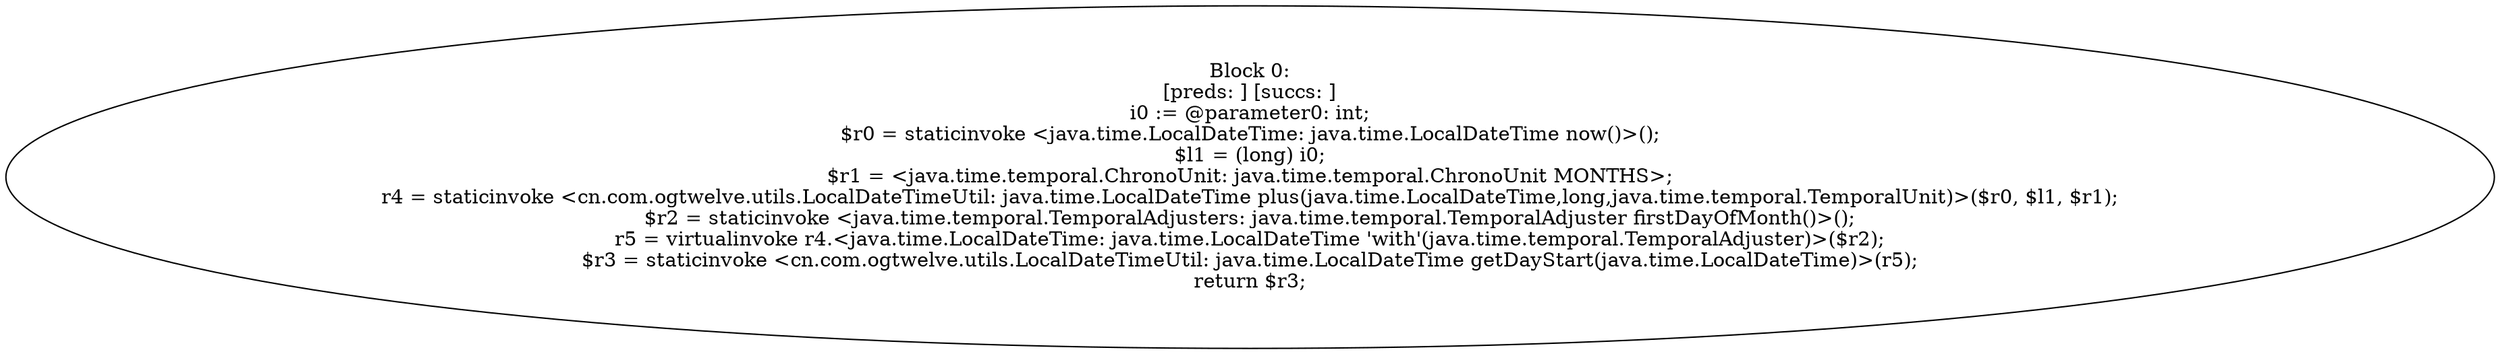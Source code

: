 digraph "unitGraph" {
    "Block 0:
[preds: ] [succs: ]
i0 := @parameter0: int;
$r0 = staticinvoke <java.time.LocalDateTime: java.time.LocalDateTime now()>();
$l1 = (long) i0;
$r1 = <java.time.temporal.ChronoUnit: java.time.temporal.ChronoUnit MONTHS>;
r4 = staticinvoke <cn.com.ogtwelve.utils.LocalDateTimeUtil: java.time.LocalDateTime plus(java.time.LocalDateTime,long,java.time.temporal.TemporalUnit)>($r0, $l1, $r1);
$r2 = staticinvoke <java.time.temporal.TemporalAdjusters: java.time.temporal.TemporalAdjuster firstDayOfMonth()>();
r5 = virtualinvoke r4.<java.time.LocalDateTime: java.time.LocalDateTime 'with'(java.time.temporal.TemporalAdjuster)>($r2);
$r3 = staticinvoke <cn.com.ogtwelve.utils.LocalDateTimeUtil: java.time.LocalDateTime getDayStart(java.time.LocalDateTime)>(r5);
return $r3;
"
}
